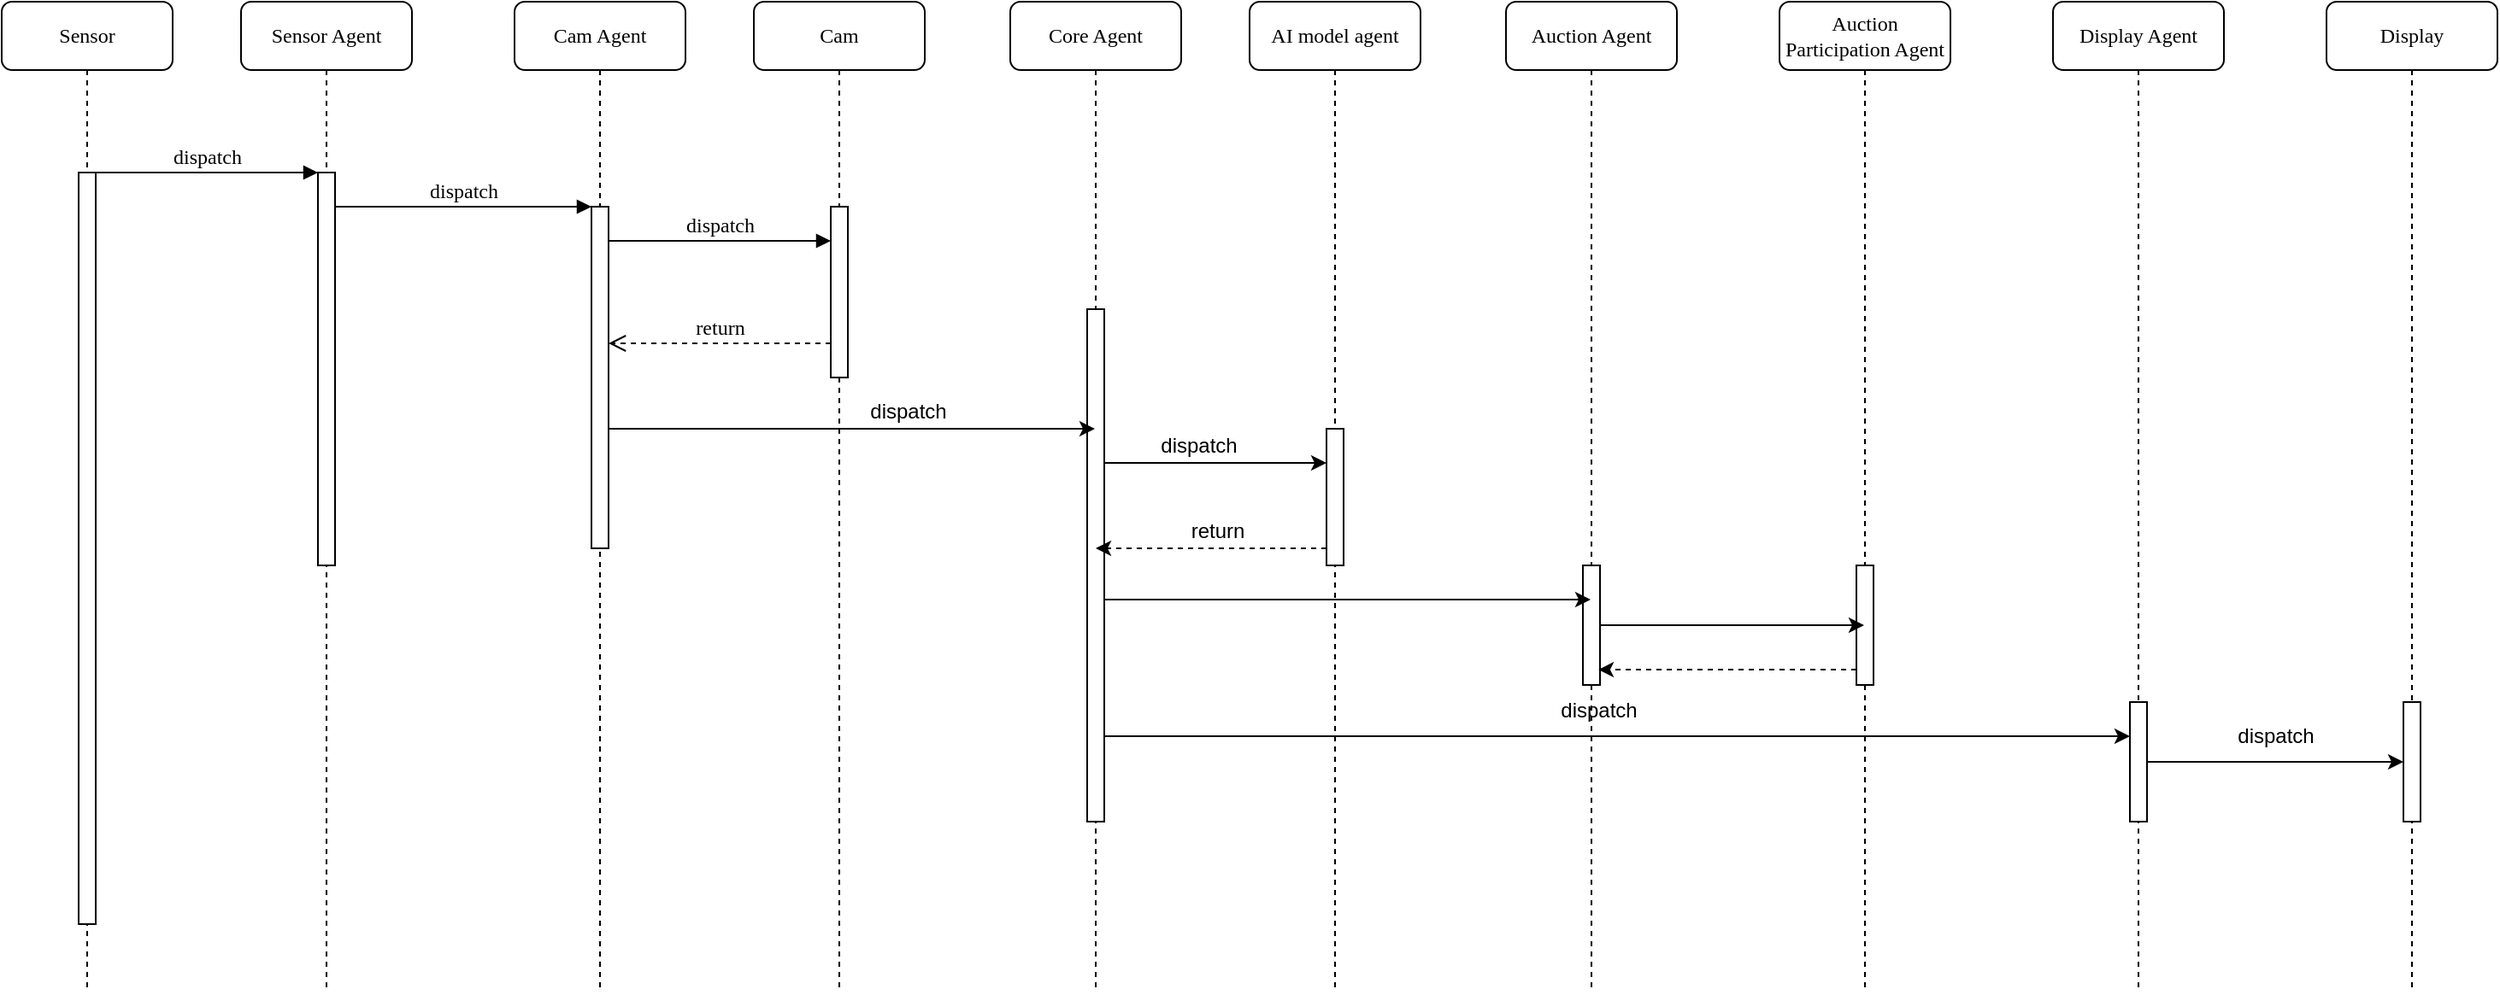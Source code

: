 <mxfile>
    <diagram name="Page-1" id="13e1069c-82ec-6db2-03f1-153e76fe0fe0">
        <mxGraphModel dx="995" dy="531" grid="1" gridSize="10" guides="1" tooltips="1" connect="1" arrows="1" fold="1" page="1" pageScale="1" pageWidth="1100" pageHeight="850" background="none" math="0" shadow="0">
            <root>
                <mxCell id="0"/>
                <mxCell id="1" parent="0"/>
                <mxCell id="7baba1c4bc27f4b0-2" value="Sensor Agent" style="shape=umlLifeline;perimeter=lifelinePerimeter;whiteSpace=wrap;html=1;container=1;collapsible=0;recursiveResize=0;outlineConnect=0;rounded=1;shadow=0;comic=0;labelBackgroundColor=none;strokeWidth=1;fontFamily=Verdana;fontSize=12;align=center;" parent="1" vertex="1">
                    <mxGeometry x="240" y="80" width="100" height="580" as="geometry"/>
                </mxCell>
                <mxCell id="7baba1c4bc27f4b0-10" value="" style="html=1;points=[];perimeter=orthogonalPerimeter;rounded=0;shadow=0;comic=0;labelBackgroundColor=none;strokeWidth=1;fontFamily=Verdana;fontSize=12;align=center;" parent="7baba1c4bc27f4b0-2" vertex="1">
                    <mxGeometry x="45" y="100" width="10" height="230" as="geometry"/>
                </mxCell>
                <mxCell id="7baba1c4bc27f4b0-3" value="Cam Agent" style="shape=umlLifeline;perimeter=lifelinePerimeter;whiteSpace=wrap;html=1;container=1;collapsible=0;recursiveResize=0;outlineConnect=0;rounded=1;shadow=0;comic=0;labelBackgroundColor=none;strokeWidth=1;fontFamily=Verdana;fontSize=12;align=center;" parent="1" vertex="1">
                    <mxGeometry x="400" y="80" width="100" height="580" as="geometry"/>
                </mxCell>
                <mxCell id="7baba1c4bc27f4b0-13" value="" style="html=1;points=[];perimeter=orthogonalPerimeter;rounded=0;shadow=0;comic=0;labelBackgroundColor=none;strokeWidth=1;fontFamily=Verdana;fontSize=12;align=center;" parent="7baba1c4bc27f4b0-3" vertex="1">
                    <mxGeometry x="45" y="120" width="10" height="200" as="geometry"/>
                </mxCell>
                <mxCell id="7baba1c4bc27f4b0-4" value="Cam" style="shape=umlLifeline;perimeter=lifelinePerimeter;whiteSpace=wrap;html=1;container=1;collapsible=0;recursiveResize=0;outlineConnect=0;rounded=1;shadow=0;comic=0;labelBackgroundColor=none;strokeWidth=1;fontFamily=Verdana;fontSize=12;align=center;" parent="1" vertex="1">
                    <mxGeometry x="540" y="80" width="100" height="580" as="geometry"/>
                </mxCell>
                <mxCell id="xxSoO8EwQC5Ujo9rYbnC-14" value="return" style="html=1;verticalAlign=bottom;endArrow=open;dashed=1;endSize=8;labelBackgroundColor=none;fontFamily=Verdana;fontSize=12;edgeStyle=elbowEdgeStyle;elbow=vertical;" parent="7baba1c4bc27f4b0-4" edge="1">
                    <mxGeometry relative="1" as="geometry">
                        <mxPoint x="-85" y="200" as="targetPoint"/>
                        <Array as="points">
                            <mxPoint x="-10" y="200"/>
                            <mxPoint x="20" y="200"/>
                        </Array>
                        <mxPoint x="45" y="200" as="sourcePoint"/>
                    </mxGeometry>
                </mxCell>
                <mxCell id="7baba1c4bc27f4b0-16" value="" style="html=1;points=[];perimeter=orthogonalPerimeter;rounded=0;shadow=0;comic=0;labelBackgroundColor=none;strokeWidth=1;fontFamily=Verdana;fontSize=12;align=center;" parent="7baba1c4bc27f4b0-4" vertex="1">
                    <mxGeometry x="45" y="120" width="10" height="100" as="geometry"/>
                </mxCell>
                <mxCell id="7baba1c4bc27f4b0-5" value="Display Agent" style="shape=umlLifeline;perimeter=lifelinePerimeter;whiteSpace=wrap;html=1;container=1;collapsible=0;recursiveResize=0;outlineConnect=0;rounded=1;shadow=0;comic=0;labelBackgroundColor=none;strokeWidth=1;fontFamily=Verdana;fontSize=12;align=center;" parent="1" vertex="1">
                    <mxGeometry x="1300" y="80" width="100" height="580" as="geometry"/>
                </mxCell>
                <mxCell id="7baba1c4bc27f4b0-19" value="" style="html=1;points=[];perimeter=orthogonalPerimeter;rounded=0;shadow=0;comic=0;labelBackgroundColor=none;strokeWidth=1;fontFamily=Verdana;fontSize=12;align=center;" parent="7baba1c4bc27f4b0-5" vertex="1">
                    <mxGeometry x="45" y="410" width="10" height="70" as="geometry"/>
                </mxCell>
                <mxCell id="7baba1c4bc27f4b0-6" value="Core Agent" style="shape=umlLifeline;perimeter=lifelinePerimeter;whiteSpace=wrap;html=1;container=1;collapsible=0;recursiveResize=0;outlineConnect=0;rounded=1;shadow=0;comic=0;labelBackgroundColor=none;strokeWidth=1;fontFamily=Verdana;fontSize=12;align=center;" parent="1" vertex="1">
                    <mxGeometry x="690" y="80" width="100" height="580" as="geometry"/>
                </mxCell>
                <mxCell id="xxSoO8EwQC5Ujo9rYbnC-5" value="" style="html=1;points=[];perimeter=orthogonalPerimeter;rounded=0;shadow=0;comic=0;labelBackgroundColor=none;strokeWidth=1;fontFamily=Verdana;fontSize=12;align=center;" parent="7baba1c4bc27f4b0-6" vertex="1">
                    <mxGeometry x="45" y="180" width="10" height="300" as="geometry"/>
                </mxCell>
                <mxCell id="7baba1c4bc27f4b0-7" value="AI model agent" style="shape=umlLifeline;perimeter=lifelinePerimeter;whiteSpace=wrap;html=1;container=1;collapsible=0;recursiveResize=0;outlineConnect=0;rounded=1;shadow=0;comic=0;labelBackgroundColor=none;strokeWidth=1;fontFamily=Verdana;fontSize=12;align=center;" parent="1" vertex="1">
                    <mxGeometry x="830" y="80" width="100" height="580" as="geometry"/>
                </mxCell>
                <mxCell id="xxSoO8EwQC5Ujo9rYbnC-8" value="" style="html=1;points=[];perimeter=orthogonalPerimeter;rounded=0;shadow=0;comic=0;labelBackgroundColor=none;strokeColor=#000000;strokeWidth=1;fillColor=#FFFFFF;fontFamily=Verdana;fontSize=12;fontColor=#000000;align=center;" parent="7baba1c4bc27f4b0-7" vertex="1">
                    <mxGeometry x="45" y="250" width="10" height="80" as="geometry"/>
                </mxCell>
                <mxCell id="7baba1c4bc27f4b0-8" value="Sensor" style="shape=umlLifeline;perimeter=lifelinePerimeter;whiteSpace=wrap;html=1;container=1;collapsible=0;recursiveResize=0;outlineConnect=0;rounded=1;shadow=0;comic=0;labelBackgroundColor=none;strokeWidth=1;fontFamily=Verdana;fontSize=12;align=center;" parent="1" vertex="1">
                    <mxGeometry x="100" y="80" width="100" height="580" as="geometry"/>
                </mxCell>
                <mxCell id="7baba1c4bc27f4b0-9" value="" style="html=1;points=[];perimeter=orthogonalPerimeter;rounded=0;shadow=0;comic=0;labelBackgroundColor=none;strokeWidth=1;fontFamily=Verdana;fontSize=12;align=center;" parent="7baba1c4bc27f4b0-8" vertex="1">
                    <mxGeometry x="45" y="100" width="10" height="440" as="geometry"/>
                </mxCell>
                <mxCell id="7baba1c4bc27f4b0-17" value="dispatch" style="html=1;verticalAlign=bottom;endArrow=block;labelBackgroundColor=none;fontFamily=Verdana;fontSize=12;edgeStyle=elbowEdgeStyle;elbow=vertical;" parent="1" source="7baba1c4bc27f4b0-13" target="7baba1c4bc27f4b0-16" edge="1">
                    <mxGeometry relative="1" as="geometry">
                        <mxPoint x="510" y="220" as="sourcePoint"/>
                        <Array as="points">
                            <mxPoint x="460" y="220"/>
                        </Array>
                    </mxGeometry>
                </mxCell>
                <mxCell id="7baba1c4bc27f4b0-11" value="dispatch" style="html=1;verticalAlign=bottom;endArrow=block;entryX=0;entryY=0;labelBackgroundColor=none;fontFamily=Verdana;fontSize=12;edgeStyle=elbowEdgeStyle;elbow=vertical;" parent="1" source="7baba1c4bc27f4b0-9" target="7baba1c4bc27f4b0-10" edge="1">
                    <mxGeometry relative="1" as="geometry">
                        <mxPoint x="220" y="190" as="sourcePoint"/>
                    </mxGeometry>
                </mxCell>
                <mxCell id="7baba1c4bc27f4b0-14" value="dispatch" style="html=1;verticalAlign=bottom;endArrow=block;entryX=0;entryY=0;labelBackgroundColor=none;fontFamily=Verdana;fontSize=12;edgeStyle=elbowEdgeStyle;elbow=vertical;" parent="1" source="7baba1c4bc27f4b0-10" target="7baba1c4bc27f4b0-13" edge="1">
                    <mxGeometry relative="1" as="geometry">
                        <mxPoint x="370" y="200" as="sourcePoint"/>
                    </mxGeometry>
                </mxCell>
                <mxCell id="xxSoO8EwQC5Ujo9rYbnC-9" style="edgeStyle=orthogonalEdgeStyle;rounded=0;orthogonalLoop=1;jettySize=auto;html=1;" parent="1" source="xxSoO8EwQC5Ujo9rYbnC-5" target="xxSoO8EwQC5Ujo9rYbnC-8" edge="1">
                    <mxGeometry relative="1" as="geometry">
                        <Array as="points">
                            <mxPoint x="830" y="350"/>
                            <mxPoint x="830" y="350"/>
                        </Array>
                    </mxGeometry>
                </mxCell>
                <mxCell id="xxSoO8EwQC5Ujo9rYbnC-10" value="&lt;font style=&quot;font-size: 12px;&quot;&gt;dispatch&lt;/font&gt;" style="edgeLabel;html=1;align=center;verticalAlign=middle;resizable=0;points=[];" parent="xxSoO8EwQC5Ujo9rYbnC-9" vertex="1" connectable="0">
                    <mxGeometry x="0.215" y="2" relative="1" as="geometry">
                        <mxPoint x="-24" y="-8" as="offset"/>
                    </mxGeometry>
                </mxCell>
                <mxCell id="xxSoO8EwQC5Ujo9rYbnC-23" style="edgeStyle=orthogonalEdgeStyle;rounded=0;orthogonalLoop=1;jettySize=auto;html=1;strokeColor=default;dashed=1;" parent="1" source="xxSoO8EwQC5Ujo9rYbnC-8" target="7baba1c4bc27f4b0-6" edge="1">
                    <mxGeometry relative="1" as="geometry">
                        <Array as="points">
                            <mxPoint x="850" y="400"/>
                            <mxPoint x="850" y="400"/>
                        </Array>
                    </mxGeometry>
                </mxCell>
                <mxCell id="xxSoO8EwQC5Ujo9rYbnC-27" value="&lt;font style=&quot;font-size: 12px;&quot;&gt;return&lt;/font&gt;" style="edgeLabel;html=1;align=center;verticalAlign=middle;resizable=0;points=[];" parent="xxSoO8EwQC5Ujo9rYbnC-23" vertex="1" connectable="0">
                    <mxGeometry x="0.668" y="1" relative="1" as="geometry">
                        <mxPoint x="48" y="-11" as="offset"/>
                    </mxGeometry>
                </mxCell>
                <mxCell id="xxSoO8EwQC5Ujo9rYbnC-25" style="edgeStyle=orthogonalEdgeStyle;rounded=0;orthogonalLoop=1;jettySize=auto;html=1;" parent="1" source="7baba1c4bc27f4b0-13" target="7baba1c4bc27f4b0-6" edge="1">
                    <mxGeometry relative="1" as="geometry">
                        <Array as="points">
                            <mxPoint x="520" y="330"/>
                            <mxPoint x="520" y="330"/>
                        </Array>
                    </mxGeometry>
                </mxCell>
                <mxCell id="xxSoO8EwQC5Ujo9rYbnC-26" value="&lt;font style=&quot;font-size: 12px;&quot;&gt;dispatch&lt;/font&gt;" style="edgeLabel;html=1;align=center;verticalAlign=middle;resizable=0;points=[];" parent="xxSoO8EwQC5Ujo9rYbnC-25" vertex="1" connectable="0">
                    <mxGeometry x="-0.156" y="-3" relative="1" as="geometry">
                        <mxPoint x="55" y="-13" as="offset"/>
                    </mxGeometry>
                </mxCell>
                <mxCell id="xxSoO8EwQC5Ujo9rYbnC-30" style="edgeStyle=orthogonalEdgeStyle;rounded=0;orthogonalLoop=1;jettySize=auto;html=1;" parent="1" source="xxSoO8EwQC5Ujo9rYbnC-5" target="7baba1c4bc27f4b0-19" edge="1">
                    <mxGeometry relative="1" as="geometry">
                        <Array as="points">
                            <mxPoint x="920" y="510"/>
                            <mxPoint x="920" y="510"/>
                        </Array>
                    </mxGeometry>
                </mxCell>
                <mxCell id="xxSoO8EwQC5Ujo9rYbnC-31" value="&lt;font style=&quot;font-size: 12px;&quot;&gt;dispatch&lt;/font&gt;" style="edgeLabel;html=1;align=center;verticalAlign=middle;resizable=0;points=[];" parent="xxSoO8EwQC5Ujo9rYbnC-30" vertex="1" connectable="0">
                    <mxGeometry x="0.237" y="-5" relative="1" as="geometry">
                        <mxPoint x="-82" y="-20" as="offset"/>
                    </mxGeometry>
                </mxCell>
                <mxCell id="xxSoO8EwQC5Ujo9rYbnC-32" value="Display" style="shape=umlLifeline;perimeter=lifelinePerimeter;whiteSpace=wrap;html=1;container=1;collapsible=0;recursiveResize=0;outlineConnect=0;rounded=1;shadow=0;comic=0;labelBackgroundColor=none;strokeWidth=1;fontFamily=Verdana;fontSize=12;align=center;" parent="1" vertex="1">
                    <mxGeometry x="1460" y="80" width="100" height="580" as="geometry"/>
                </mxCell>
                <mxCell id="xxSoO8EwQC5Ujo9rYbnC-33" value="" style="html=1;points=[];perimeter=orthogonalPerimeter;rounded=0;shadow=0;comic=0;labelBackgroundColor=none;strokeWidth=1;fontFamily=Verdana;fontSize=12;align=center;" parent="xxSoO8EwQC5Ujo9rYbnC-32" vertex="1">
                    <mxGeometry x="45" y="410" width="10" height="70" as="geometry"/>
                </mxCell>
                <mxCell id="xxSoO8EwQC5Ujo9rYbnC-37" style="edgeStyle=orthogonalEdgeStyle;rounded=0;orthogonalLoop=1;jettySize=auto;html=1;" parent="1" source="7baba1c4bc27f4b0-19" target="xxSoO8EwQC5Ujo9rYbnC-33" edge="1">
                    <mxGeometry relative="1" as="geometry"/>
                </mxCell>
                <mxCell id="xxSoO8EwQC5Ujo9rYbnC-38" value="&lt;div&gt;&lt;font style=&quot;font-size: 12px;&quot;&gt;dispatch&lt;/font&gt;&lt;/div&gt;" style="edgeLabel;html=1;align=center;verticalAlign=middle;resizable=0;points=[];" parent="xxSoO8EwQC5Ujo9rYbnC-37" vertex="1" connectable="0">
                    <mxGeometry x="0.253" y="-2" relative="1" as="geometry">
                        <mxPoint x="-19" y="-17" as="offset"/>
                    </mxGeometry>
                </mxCell>
                <mxCell id="8" value="Auction Agent" style="shape=umlLifeline;perimeter=lifelinePerimeter;whiteSpace=wrap;html=1;container=1;collapsible=0;recursiveResize=0;outlineConnect=0;rounded=1;shadow=0;comic=0;labelBackgroundColor=none;strokeWidth=1;fontFamily=Verdana;fontSize=12;align=center;" vertex="1" parent="1">
                    <mxGeometry x="980" y="80" width="100" height="580" as="geometry"/>
                </mxCell>
                <mxCell id="9" value="" style="html=1;points=[];perimeter=orthogonalPerimeter;rounded=0;shadow=0;comic=0;labelBackgroundColor=none;strokeWidth=1;fontFamily=Verdana;fontSize=12;align=center;" vertex="1" parent="8">
                    <mxGeometry x="45" y="330" width="10" height="70" as="geometry"/>
                </mxCell>
                <mxCell id="10" value="Auction Participation Agent" style="shape=umlLifeline;perimeter=lifelinePerimeter;whiteSpace=wrap;html=1;container=1;collapsible=0;recursiveResize=0;outlineConnect=0;rounded=1;shadow=0;comic=0;labelBackgroundColor=none;strokeWidth=1;fontFamily=Verdana;fontSize=12;align=center;" vertex="1" parent="1">
                    <mxGeometry x="1140" y="80" width="100" height="580" as="geometry"/>
                </mxCell>
                <mxCell id="11" value="" style="html=1;points=[];perimeter=orthogonalPerimeter;rounded=0;shadow=0;comic=0;labelBackgroundColor=none;strokeWidth=1;fontFamily=Verdana;fontSize=12;align=center;" vertex="1" parent="10">
                    <mxGeometry x="45" y="330" width="10" height="70" as="geometry"/>
                </mxCell>
                <mxCell id="14" style="edgeStyle=none;html=1;" edge="1" parent="1" source="xxSoO8EwQC5Ujo9rYbnC-5" target="8">
                    <mxGeometry relative="1" as="geometry">
                        <Array as="points">
                            <mxPoint x="890" y="430"/>
                        </Array>
                    </mxGeometry>
                </mxCell>
                <mxCell id="15" style="edgeStyle=none;html=1;" edge="1" parent="1" source="9" target="10">
                    <mxGeometry relative="1" as="geometry"/>
                </mxCell>
                <mxCell id="19" style="edgeStyle=none;html=1;entryX=0.901;entryY=0.872;entryDx=0;entryDy=0;entryPerimeter=0;dashed=1;" edge="1" parent="1" source="11" target="9">
                    <mxGeometry relative="1" as="geometry"/>
                </mxCell>
            </root>
        </mxGraphModel>
    </diagram>
</mxfile>